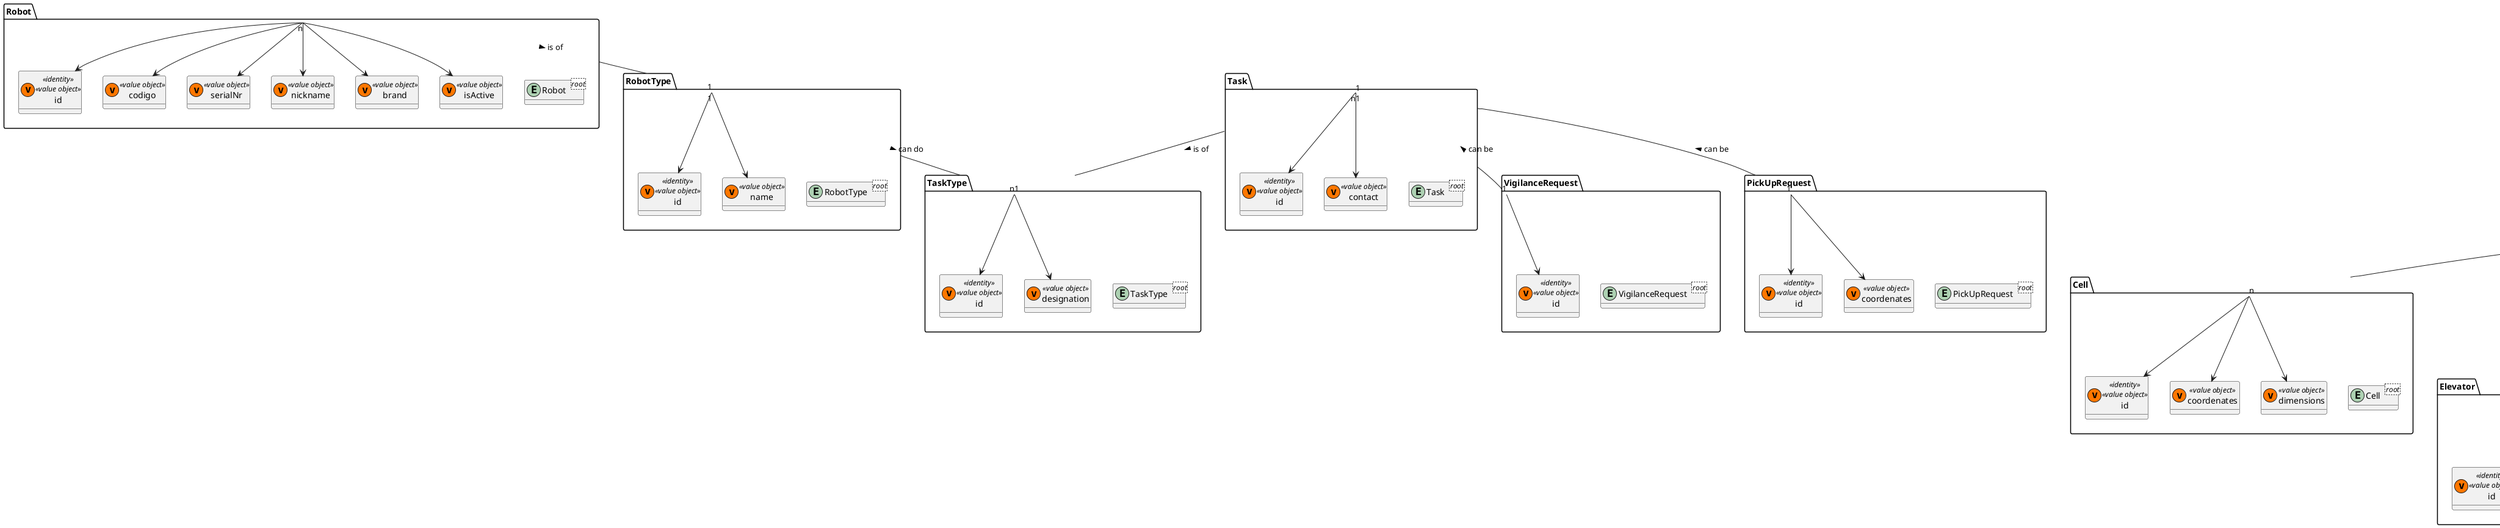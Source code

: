 @startuml

hide methods

package Robot {
entity Robot <root> {
}
    class "id" as ID1 <<(v,#FF7700) identity>> <<(v,#FF7700) value object>>{}
    class "codigo" as codigo <<(v,#FF7700) value object>>{}
    class "serialNr" as serialNr <<(v,#FF7700) value object>>{}
    class "nickname" as nickname <<(v,#FF7700) value object>>{}
    class "brand" as brand <<(v,#FF7700) value object>>{}
    class "isActive" as status1 <<(v,#FF7700) value object>>{}
}

package RobotType {
entity RobotType <root> {
}
    class "id" as ID2 <<(v,#FF7700) identity>> <<(v,#FF7700) value object>>{}
    class "name" as name1 <<(v,#FF7700) value object>>{}
}

package TaskType {
    entity TaskType <root> {
}
    class "id" as ID3 <<(v,#FF7700) identity>> <<(v,#FF7700) value object>>{}
    class "designation" as designation1 <<(v,#FF7700) value object>>{}
}

package Task {
entity Task <root>  {
}
    class "id" as ID4 <<(v,#FF7700) identity>> <<(v,#FF7700) value object>>{}
    class "contact" as contact <<(v,#FF7700) value object>>{}
}

package VigilanceRequest {
entity VigilanceRequest <root> {
}
    class "id" as ID5 <<(v,#FF7700) identity>> <<(v,#FF7700) value object>>{}
}

package PickUpRequest {
entity PickUpRequest <root> {
}
    class "id" as ID6 <<(v,#FF7700) identity>> <<(v,#FF7700) value object>>{}
    class "coordenates" as coordenates1 <<(v,#FF7700) value object>>{}
}

package Building {
entity Building <root> {
}
    class "id" as ID7 <<(v,#FF7700) identity>> <<(v,#FF7700) value object>>{}
    class "code" as designation <<(v,#FF7700) value object>>{}
    class "name" as name2 <<(v,#FF7700) value object>>{}
    class "dimensions" as dimensions1 <<(v,#FF7700) value object>>{}
    class "description" as description2 <<(v,#FF7700) value object>>{}
}

package Floor {
entity Floor <root> {
}
    class "id" as ID8 <<(v,#FF7700) identity>> <<(v,#FF7700) value object>>{}
    class "number" as number1 <<(v,#FF7700) value object>>{}
    class "description" as designation3 <<(v,#FF7700) value object>>{}
}

package Cell {
entity Cell <root> {
}
    class "id" as ID9 <<(v,#FF7700) identity>> <<(v,#FF7700) value object>>{}
    class "coordenates" as coordenates2 <<(v,#FF7700) value object>>{}
    class "dimensions" as dimensions2 <<(v,#FF7700) value object>>{}
}

package Elevator {
entity Elevator <root> {
}
    class "id" as ID10 <<(v,#FF7700) identity>> <<(v,#FF7700) value object>>{}
    class "coordenates" as coordenates3 <<(v,#FF7700) value object>>{}
}

package Room {
entity Room <root> {
}
    class "id" as ID11 <<(v,#FF7700) identity>> <<(v,#FF7700) value object>>{}
    class "designation" as designation4 <<(v,#FF7700) value object>>{}
    class "name" as name3 <<(v,#FF7700) value object>>{}
    class "dimensions" as dimensions3 <<(v,#FF7700) value object>>{}
}

package Wall {
entity Wall <root> {
}
    class "id" as ID12 <<(v,#FF7700) identity>> <<(v,#FF7700) value object>>{}
    class "orientation" as orientation1 <<(v,#FF7700) value object>>{}
    class "dimensions" as dimensions4 <<(v,#FF7700) value object>>{}
}

package Door {
entity Door <root> {
}
    class "id" as ID13 <<(v,#FF7700) identity>> <<(v,#FF7700) value object>>{}
    class "orientation" as orientation2 <<(v,#FF7700) value object>>{}
    class "coordenates" as coordenates4 <<(v,#FF7700) value object>>{}
}

package CategoryRoom {
entity CategoryRoom <root>{
}
    class "id" as ID14 <<(v,#FF7700) identity>> <<(v,#FF7700) value object>>{}
    class "name" as name4 <<(v,#FF7700) value object>>{}
    class "designation" as designation5 <<(v,#FF7700) value object>>{}
}

package Passageway {
entity Passageway <root> {
}
    class "id" as ID15 <<(v,#FF7700) identity>> <<(v,#FF7700) value object>>{}
    class "localization" as localization <<(v,#FF7700) value object>>{}
}




Robot "n" -- "1" RobotType : is of >
RobotType "1" -- "n" TaskType : can do >
Task "n" -- "1" TaskType : is of >
Task "1" -- "1" VigilanceRequest : can be <
Task "1" -- "1" PickUpRequest : can be <
Floor "n" -- "1" Building : has >
Room "n" -- "1" Floor : has >
Wall "n" -- "1" Room : has >
Room "1" -- "n" Door : has <
Floor "1" -- "n" Cell : has <
Room "1" -- "1" CategoryRoom : is of >
Building "1" -- "n" Elevator : has <
Building "1" -- "n" Passageway : has <
Floor "1" -- "n" Elevator : has <
Floor "1" -- "n" Passageway : has <


Robot --> ID1
Robot --> codigo
Robot --> serialNr
Robot --> nickname
Robot --> brand
Robot --> status1

RobotType --> ID2
RobotType --> name1

TaskType --> ID3
TaskType --> designation1

Task --> ID4
Task --> contact

VigilanceRequest --> ID5

PickUpRequest --> ID6
PickUpRequest --> coordenates1

Building --> ID7
Building --> designation
Building --> name2
Building --> dimensions1
Building --> description2

Floor --> ID8
Floor --> designation3
Floor --> number1

Cell --> ID9
Cell --> coordenates2
Cell --> dimensions2

Elevator --> ID10
Elevator --> coordenates3

Room --> ID11
Room --> designation4
Room --> name3
Room --> dimensions3

Wall --> ID12
Wall --> orientation1
Wall --> dimensions4

Door --> ID13
Door --> orientation2
Door --> coordenates4

CategoryRoom --> ID14
CategoryRoom --> name4
CategoryRoom --> designation5

Passageway --> ID15
Passageway --> localization



@enduml
